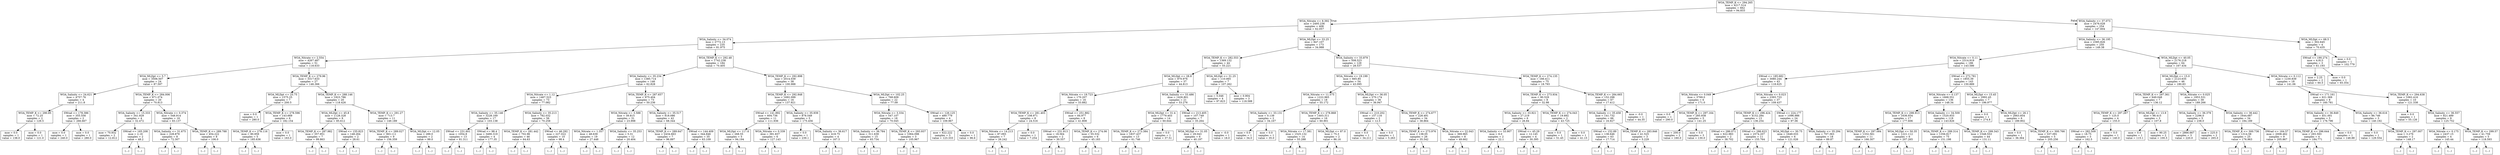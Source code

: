 digraph Tree {
node [shape=box] ;
0 [label="WOA_TEMP_K <= 294.265\nmse = 4217.514\nsamples = 662\nvalue = 94.833"] ;
1 [label="WOA_Nitrate <= 8.392\nmse = 2495.236\nsamples = 408\nvalue = 62.057"] ;
0 -> 1 [labeldistance=2.5, labelangle=45, headlabel="True"] ;
2 [label="WOA_Salinity <= 34.074\nmse = 2772.13\nsamples = 235\nvalue = 81.975"] ;
1 -> 2 ;
3 [label="WOA_Nitrate <= 2.554\nmse = 4267.487\nsamples = 51\nvalue = 118.633"] ;
2 -> 3 ;
4 [label="WOA_MLDpt <= 5.7\nmse = 3506.507\nsamples = 24\nvalue = 87.597"] ;
3 -> 4 ;
5 [label="WOA_Salinity <= 24.621\nmse = 4757.76\nsamples = 4\nvalue = 211.8"] ;
4 -> 5 ;
6 [label="WOA_TEMP_K <= 290.85\nmse = 72.25\nsamples = 2\nvalue = 129.5"] ;
5 -> 6 ;
7 [label="mse = 0.0\nsamples = 1\nvalue = 138.0"] ;
6 -> 7 ;
8 [label="mse = 0.0\nsamples = 1\nvalue = 121.0"] ;
6 -> 8 ;
9 [label="SWrad <= 178.386\nmse = 355.556\nsamples = 2\nvalue = 266.667"] ;
5 -> 9 ;
10 [label="mse = 0.0\nsamples = 1\nvalue = 240.0"] ;
9 -> 10 ;
11 [label="mse = 0.0\nsamples = 1\nvalue = 280.0"] ;
9 -> 11 ;
12 [label="WOA_TEMP_K <= 284.006\nmse = 971.074\nsamples = 20\nvalue = 70.813"] ;
4 -> 12 ;
13 [label="WOA_Salinity <= 15.333\nmse = 341.929\nsamples = 4\nvalue = 32.472"] ;
12 -> 13 ;
14 [label="mse = 70.932\nsamples = 2\nvalue = 12.812"] ;
13 -> 14 ;
15 [label="SWrad <= 165.208\nmse = 2.16\nsamples = 2\nvalue = 48.2"] ;
13 -> 15 ;
16 [label="(...)"] ;
15 -> 16 ;
17 [label="(...)"] ;
15 -> 17 ;
18 [label="WOA_Nitrate <= 0.374\nmse = 548.914\nsamples = 16\nvalue = 83.137"] ;
12 -> 18 ;
19 [label="WOA_Salinity <= 31.675\nmse = 228.879\nsamples = 8\nvalue = 72.307"] ;
18 -> 19 ;
20 [label="(...)"] ;
19 -> 20 ;
23 [label="(...)"] ;
19 -> 23 ;
30 [label="WOA_TEMP_K <= 289.788\nmse = 454.222\nsamples = 8\nvalue = 106.0"] ;
18 -> 30 ;
31 [label="(...)"] ;
30 -> 31 ;
32 [label="(...)"] ;
30 -> 32 ;
43 [label="WOA_TEMP_K <= 279.96\nmse = 3317.633\nsamples = 27\nvalue = 146.366"] ;
3 -> 43 ;
44 [label="WOA_MLDpt <= 25.75\nmse = 1575.25\nsamples = 7\nvalue = 200.5"] ;
43 -> 44 ;
45 [label="mse = 0.0\nsamples = 1\nvalue = 280.0"] ;
44 -> 45 ;
46 [label="WOA_TEMP_K <= 278.596\nmse = 143.669\nsamples = 6\nvalue = 182.154"] ;
44 -> 46 ;
47 [label="WOA_TEMP_K <= 278.116\nmse = 90.959\nsamples = 5\nvalue = 185.636"] ;
46 -> 47 ;
48 [label="(...)"] ;
47 -> 48 ;
53 [label="(...)"] ;
47 -> 53 ;
54 [label="mse = 0.0\nsamples = 1\nvalue = 163.0"] ;
46 -> 54 ;
55 [label="WOA_TEMP_K <= 288.146\nmse = 1923.786\nsamples = 20\nvalue = 118.426"] ;
43 -> 55 ;
56 [label="WOA_MLDpt <= 45.8\nmse = 1128.328\nsamples = 9\nvalue = 85.612"] ;
55 -> 56 ;
57 [label="WOA_TEMP_K <= 287.982\nmse = 357.951\nsamples = 7\nvalue = 99.863"] ;
56 -> 57 ;
58 [label="(...)"] ;
57 -> 58 ;
69 [label="(...)"] ;
57 -> 69 ;
70 [label="SWrad <= 155.823\nmse = 148.264\nsamples = 2\nvalue = 28.61"] ;
56 -> 70 ;
71 [label="(...)"] ;
70 -> 71 ;
72 [label="(...)"] ;
70 -> 72 ;
73 [label="WOA_TEMP_K <= 291.27\nmse = 713.7\nsamples = 11\nvalue = 149.189"] ;
55 -> 73 ;
74 [label="WOA_TEMP_K <= 289.027\nmse = 363.111\nsamples = 9\nvalue = 156.359"] ;
73 -> 74 ;
75 [label="(...)"] ;
74 -> 75 ;
76 [label="(...)"] ;
74 -> 76 ;
91 [label="WOA_MLDpt <= 12.05\nmse = 289.0\nsamples = 2\nvalue = 99.0"] ;
73 -> 91 ;
92 [label="(...)"] ;
91 -> 92 ;
93 [label="(...)"] ;
91 -> 93 ;
94 [label="WOA_TEMP_K <= 292.48\nmse = 1742.238\nsamples = 184\nvalue = 70.405"] ;
2 -> 94 ;
95 [label="WOA_Salinity <= 35.234\nmse = 1385.714\nsamples = 146\nvalue = 62.828"] ;
94 -> 95 ;
96 [label="WOA_Nitrate <= 1.12\nmse = 1467.523\nsamples = 73\nvalue = 77.082"] ;
95 -> 96 ;
97 [label="WOA_Salinity <= 35.146\nmse = 3228.169\nsamples = 17\nvalue = 103.138"] ;
96 -> 97 ;
98 [label="SWrad <= 231.601\nmse = 1054.8\nsamples = 13\nvalue = 81.311"] ;
97 -> 98 ;
99 [label="(...)"] ;
98 -> 99 ;
120 [label="(...)"] ;
98 -> 120 ;
123 [label="SWrad <= 98.4\nmse = 3490.319\nsamples = 4\nvalue = 177.35"] ;
97 -> 123 ;
124 [label="(...)"] ;
123 -> 124 ;
125 [label="(...)"] ;
123 -> 125 ;
128 [label="WOA_Salinity <= 35.213\nmse = 782.032\nsamples = 56\nvalue = 70.258"] ;
96 -> 128 ;
129 [label="WOA_TEMP_K <= 281.442\nmse = 702.96\nsamples = 46\nvalue = 64.63"] ;
128 -> 129 ;
130 [label="(...)"] ;
129 -> 130 ;
153 [label="(...)"] ;
129 -> 153 ;
214 [label="SWrad <= 46.292\nmse = 227.022\nsamples = 10\nvalue = 98.4"] ;
128 -> 214 ;
215 [label="(...)"] ;
214 -> 215 ;
216 [label="(...)"] ;
214 -> 216 ;
219 [label="WOA_TEMP_K <= 287.657\nmse = 975.404\nsamples = 73\nvalue = 50.236"] ;
95 -> 219 ;
220 [label="WOA_Nitrate <= 3.588\nmse = 39.815\nsamples = 31\nvalue = 23.998"] ;
219 -> 220 ;
221 [label="WOA_Nitrate <= 1.357\nmse = 48.639\nsamples = 19\nvalue = 27.448"] ;
220 -> 221 ;
222 [label="(...)"] ;
221 -> 222 ;
229 [label="(...)"] ;
221 -> 229 ;
242 [label="WOA_Salinity <= 35.253\nmse = 5.31\nsamples = 12\nvalue = 20.404"] ;
220 -> 242 ;
243 [label="(...)"] ;
242 -> 243 ;
244 [label="(...)"] ;
242 -> 244 ;
249 [label="WOA_Salinity <= 35.517\nmse = 818.086\nsamples = 42\nvalue = 68.344"] ;
219 -> 249 ;
250 [label="WOA_TEMP_K <= 289.647\nmse = 2434.663\nsamples = 7\nvalue = 96.897"] ;
249 -> 250 ;
251 [label="(...)"] ;
250 -> 251 ;
252 [label="(...)"] ;
250 -> 252 ;
261 [label="SWrad <= 144.409\nmse = 344.846\nsamples = 35\nvalue = 63.109"] ;
249 -> 261 ;
262 [label="(...)"] ;
261 -> 262 ;
289 [label="(...)"] ;
261 -> 289 ;
318 [label="WOA_TEMP_K <= 292.898\nmse = 2014.039\nsamples = 38\nvalue = 100.988"] ;
94 -> 318 ;
319 [label="WOA_TEMP_K <= 292.848\nmse = 1692.099\nsamples = 16\nvalue = 137.921"] ;
318 -> 319 ;
320 [label="SWrad <= 141.892\nmse = 604.736\nsamples = 11\nvalue = 111.936"] ;
319 -> 320 ;
321 [label="WOA_MLDpt <= 117.6\nmse = 268.55\nsamples = 5\nvalue = 94.194"] ;
320 -> 321 ;
322 [label="(...)"] ;
321 -> 322 ;
323 [label="(...)"] ;
321 -> 323 ;
326 [label="WOA_Nitrate <= 0.339\nmse = 391.837\nsamples = 6\nvalue = 127.143"] ;
320 -> 326 ;
327 [label="(...)"] ;
326 -> 327 ;
330 [label="(...)"] ;
326 -> 330 ;
333 [label="WOA_Salinity <= 35.939\nmse = 878.549\nsamples = 5\nvalue = 175.456"] ;
319 -> 333 ;
334 [label="mse = 0.0\nsamples = 1\nvalue = 239.1"] ;
333 -> 334 ;
335 [label="WOA_Salinity <= 36.617\nmse = 418.75\nsamples = 4\nvalue = 167.5"] ;
333 -> 335 ;
336 [label="(...)"] ;
335 -> 336 ;
337 [label="(...)"] ;
335 -> 337 ;
338 [label="WOA_MLDpt <= 102.25\nmse = 768.609\nsamples = 22\nvalue = 77.09"] ;
318 -> 338 ;
339 [label="WOA_Nitrate <= 3.334\nmse = 547.107\nsamples = 18\nvalue = 70.045"] ;
338 -> 339 ;
340 [label="WOA_Salinity <= 36.784\nmse = 311.639\nsamples = 15\nvalue = 65.734"] ;
339 -> 340 ;
341 [label="(...)"] ;
340 -> 341 ;
362 [label="(...)"] ;
340 -> 362 ;
365 [label="WOA_TEMP_K <= 293.937\nmse = 1064.098\nsamples = 3\nvalue = 105.967"] ;
339 -> 365 ;
366 [label="(...)"] ;
365 -> 366 ;
367 [label="(...)"] ;
365 -> 367 ;
368 [label="SWrad <= 126.125\nmse = 489.779\nsamples = 4\nvalue = 109.967"] ;
338 -> 368 ;
369 [label="mse = 622.222\nsamples = 3\nvalue = 123.333"] ;
368 -> 369 ;
370 [label="mse = 0.0\nsamples = 1\nvalue = 96.6"] ;
368 -> 370 ;
371 [label="WOA_MLDpt <= 33.25\nmse = 847.107\nsamples = 173\nvalue = 34.988"] ;
1 -> 371 ;
372 [label="WOA_TEMP_K <= 282.553\nmse = 1369.132\nsamples = 44\nvalue = 55.221"] ;
371 -> 372 ;
373 [label="WOA_MLDpt <= 28.8\nmse = 970.976\nsamples = 37\nvalue = 44.813"] ;
372 -> 373 ;
374 [label="WOA_Nitrate <= 19.723\nmse = 170.207\nsamples = 16\nvalue = 33.882"] ;
373 -> 374 ;
375 [label="WOA_TEMP_K <= 281.403\nmse = 108.971\nsamples = 8\nvalue = 24.516"] ;
374 -> 375 ;
376 [label="WOA_Nitrate <= 14.213\nmse = 87.093\nsamples = 7\nvalue = 26.242"] ;
375 -> 376 ;
377 [label="(...)"] ;
376 -> 377 ;
378 [label="(...)"] ;
376 -> 378 ;
379 [label="mse = 0.0\nsamples = 1\nvalue = 7.254"] ;
375 -> 379 ;
380 [label="SWrad <= 251.882\nmse = 84.977\nsamples = 8\nvalue = 41.808"] ;
374 -> 380 ;
381 [label="SWrad <= 231.913\nmse = 18.564\nsamples = 2\nvalue = 30.557"] ;
380 -> 381 ;
382 [label="(...)"] ;
381 -> 382 ;
383 [label="(...)"] ;
381 -> 383 ;
384 [label="WOA_TEMP_K <= 274.06\nmse = 55.532\nsamples = 6\nvalue = 45.183"] ;
380 -> 384 ;
385 [label="(...)"] ;
384 -> 385 ;
386 [label="(...)"] ;
384 -> 386 ;
387 [label="WOA_Salinity <= 33.486\nmse = 1426.801\nsamples = 21\nvalue = 53.276"] ;
373 -> 387 ;
388 [label="WOA_MLDpt <= 31.4\nmse = 1779.403\nsamples = 14\nvalue = 60.644"] ;
387 -> 388 ;
389 [label="WOA_TEMP_K <= 273.384\nmse = 1837.437\nsamples = 13\nvalue = 61.746"] ;
388 -> 389 ;
390 [label="(...)"] ;
389 -> 390 ;
391 [label="(...)"] ;
389 -> 391 ;
392 [label="mse = 0.0\nsamples = 1\nvalue = 37.51"] ;
388 -> 392 ;
393 [label="SWrad <= 213.405\nmse = 107.749\nsamples = 7\nvalue = 35.264"] ;
387 -> 393 ;
394 [label="WOA_MLDpt <= 31.05\nmse = 29.043\nsamples = 6\nvalue = 40.197"] ;
393 -> 394 ;
395 [label="(...)"] ;
394 -> 395 ;
398 [label="(...)"] ;
394 -> 398 ;
405 [label="mse = -0.0\nsamples = 1\nvalue = 18.0"] ;
393 -> 405 ;
406 [label="WOA_MLDpt <= 31.25\nmse = 110.065\nsamples = 7\nvalue = 107.262"] ;
372 -> 406 ;
407 [label="mse = 5.046\nsamples = 4\nvalue = 97.823"] ;
406 -> 407 ;
408 [label="mse = 0.904\nsamples = 3\nvalue = 118.588"] ;
406 -> 408 ;
409 [label="WOA_Salinity <= 33.879\nmse = 508.523\nsamples = 129\nvalue = 28.537"] ;
371 -> 409 ;
410 [label="WOA_Nitrate <= 19.199\nmse = 665.85\nsamples = 54\nvalue = 43.095"] ;
409 -> 410 ;
411 [label="WOA_Nitrate <= 11.575\nmse = 1222.965\nsamples = 18\nvalue = 55.172"] ;
410 -> 411 ;
412 [label="WOA_Salinity <= 33.131\nmse = 0.139\nsamples = 2\nvalue = 34.167"] ;
411 -> 412 ;
413 [label="mse = 0.0\nsamples = 1\nvalue = 34.0"] ;
412 -> 413 ;
414 [label="mse = 0.0\nsamples = 1\nvalue = 35.0"] ;
412 -> 414 ;
415 [label="WOA_TEMP_K <= 278.868\nmse = 1403.311\nsamples = 16\nvalue = 60.901"] ;
411 -> 415 ;
416 [label="WOA_Nitrate <= 17.381\nmse = 1525.132\nsamples = 14\nvalue = 55.288"] ;
415 -> 416 ;
417 [label="(...)"] ;
416 -> 417 ;
418 [label="(...)"] ;
416 -> 418 ;
423 [label="WOA_MLDpt <= 87.0\nmse = 75.3\nsamples = 2\nvalue = 86.16"] ;
415 -> 423 ;
424 [label="(...)"] ;
423 -> 424 ;
425 [label="(...)"] ;
423 -> 425 ;
426 [label="WOA_MLDpt <= 36.05\nmse = 270.174\nsamples = 36\nvalue = 36.947"] ;
410 -> 426 ;
427 [label="SWrad <= 210.202\nmse = 157.116\nsamples = 2\nvalue = 12.5"] ;
426 -> 427 ;
428 [label="mse = 0.0\nsamples = 1\nvalue = 34.211"] ;
427 -> 428 ;
429 [label="mse = 0.0\nsamples = 1\nvalue = 5.263"] ;
427 -> 429 ;
430 [label="WOA_TEMP_K <= 274.677\nmse = 228.491\nsamples = 34\nvalue = 38.864"] ;
426 -> 430 ;
431 [label="WOA_TEMP_K <= 273.976\nmse = 138.05\nsamples = 26\nvalue = 35.542"] ;
430 -> 431 ;
432 [label="(...)"] ;
431 -> 432 ;
471 [label="(...)"] ;
431 -> 471 ;
478 [label="WOA_Nitrate <= 22.043\nmse = 369.965\nsamples = 8\nvalue = 49.662"] ;
430 -> 478 ;
479 [label="(...)"] ;
478 -> 479 ;
488 [label="(...)"] ;
478 -> 488 ;
493 [label="WOA_TEMP_K <= 274.135\nmse = 166.411\nsamples = 75\nvalue = 18.793"] ;
409 -> 493 ;
494 [label="WOA_TEMP_K <= 273.934\nmse = 90.529\nsamples = 8\nvalue = 32.98"] ;
493 -> 494 ;
495 [label="WOA_Salinity <= 33.921\nmse = 27.219\nsamples = 6\nvalue = 26.84"] ;
494 -> 495 ;
496 [label="WOA_Salinity <= 33.907\nmse = 8.0\nsamples = 2\nvalue = 22.1"] ;
495 -> 496 ;
497 [label="(...)"] ;
496 -> 497 ;
498 [label="(...)"] ;
496 -> 498 ;
499 [label="SWrad <= 45.29\nmse = 12.145\nsamples = 4\nvalue = 30.395"] ;
495 -> 499 ;
500 [label="(...)"] ;
499 -> 500 ;
501 [label="(...)"] ;
499 -> 501 ;
506 [label="WOA_TEMP_K <= 274.043\nmse = 19.892\nsamples = 2\nvalue = 43.725"] ;
494 -> 506 ;
507 [label="mse = 0.0\nsamples = 1\nvalue = 51.45"] ;
506 -> 507 ;
508 [label="mse = 0.0\nsamples = 1\nvalue = 41.15"] ;
506 -> 508 ;
509 [label="WOA_TEMP_K <= 284.665\nmse = 152.298\nsamples = 67\nvalue = 17.412"] ;
493 -> 509 ;
510 [label="WOA_Salinity <= 35.458\nmse = 141.732\nsamples = 66\nvalue = 16.927"] ;
509 -> 510 ;
511 [label="SWrad <= 152.89\nmse = 138.646\nsamples = 63\nvalue = 17.714"] ;
510 -> 511 ;
512 [label="(...)"] ;
511 -> 512 ;
535 [label="(...)"] ;
511 -> 535 ;
582 [label="WOA_TEMP_K <= 283.846\nmse = 41.525\nsamples = 3\nvalue = 5.229"] ;
510 -> 582 ;
583 [label="(...)"] ;
582 -> 583 ;
586 [label="(...)"] ;
582 -> 586 ;
587 [label="mse = -0.0\nsamples = 1\nvalue = 44.35"] ;
509 -> 587 ;
588 [label="WOA_Salinity <= 37.073\nmse = 2476.028\nsamples = 254\nvalue = 147.604"] ;
0 -> 588 [labeldistance=2.5, labelangle=-45, headlabel="False"] ;
589 [label="WOA_Salinity <= 36.195\nmse = 2385.826\nsamples = 250\nvalue = 149.38"] ;
588 -> 589 ;
590 [label="WOA_Nitrate <= 0.11\nmse = 2314.919\nsamples = 186\nvalue = 143.586"] ;
589 -> 590 ;
591 [label="SWrad <= 185.682\nmse = 3080.244\nsamples = 43\nvalue = 118.625"] ;
590 -> 591 ;
592 [label="WOA_Nitrate <= 0.049\nmse = 3769.0\nsamples = 6\nvalue = 171.0"] ;
591 -> 592 ;
593 [label="mse = 0.0\nsamples = 1\nvalue = 290.0"] ;
592 -> 593 ;
594 [label="WOA_TEMP_K <= 297.164\nmse = 285.938\nsamples = 5\nvalue = 141.25"] ;
592 -> 594 ;
595 [label="mse = 200.0\nsamples = 2\nvalue = 160.0"] ;
594 -> 595 ;
596 [label="mse = 0.0\nsamples = 3\nvalue = 130.0"] ;
594 -> 596 ;
597 [label="WOA_Nitrate <= 0.023\nmse = 2393.733\nsamples = 37\nvalue = 109.437"] ;
591 -> 597 ;
598 [label="WOA_TEMP_K <= 296.424\nmse = 4152.284\nsamples = 13\nvalue = 136.254"] ;
597 -> 598 ;
599 [label="SWrad <= 286.071\nmse = 622.983\nsamples = 2\nvalue = 38.702"] ;
598 -> 599 ;
600 [label="(...)"] ;
599 -> 600 ;
601 [label="(...)"] ;
599 -> 601 ;
602 [label="SWrad <= 286.623\nmse = 2574.207\nsamples = 11\nvalue = 155.764"] ;
598 -> 602 ;
603 [label="(...)"] ;
602 -> 603 ;
616 [label="(...)"] ;
602 -> 616 ;
623 [label="SWrad <= 224.177\nmse = 1096.986\nsamples = 24\nvalue = 97.06"] ;
597 -> 623 ;
624 [label="WOA_MLDpt <= 30.75\nmse = 1649.033\nsamples = 6\nvalue = 121.026"] ;
623 -> 624 ;
625 [label="(...)"] ;
624 -> 625 ;
632 [label="(...)"] ;
624 -> 632 ;
633 [label="WOA_Salinity <= 35.294\nmse = 707.363\nsamples = 18\nvalue = 89.87"] ;
623 -> 633 ;
634 [label="(...)"] ;
633 -> 634 ;
655 [label="(...)"] ;
633 -> 655 ;
668 [label="SWrad <= 272.781\nmse = 1855.39\nsamples = 143\nvalue = 150.889"] ;
590 -> 668 ;
669 [label="WOA_Nitrate <= 0.137\nmse = 1668.551\nsamples = 136\nvalue = 148.34"] ;
668 -> 669 ;
670 [label="WOA_TEMP_K <= 298.913\nmse = 1636.934\nsamples = 17\nvalue = 177.606"] ;
669 -> 670 ;
671 [label="WOA_TEMP_K <= 297.084\nmse = 1332.561\nsamples = 11\nvalue = 166.307"] ;
670 -> 671 ;
672 [label="(...)"] ;
671 -> 672 ;
675 [label="(...)"] ;
671 -> 675 ;
684 [label="WOA_MLDpt <= 50.35\nmse = 1221.112\nsamples = 6\nvalue = 207.265"] ;
670 -> 684 ;
685 [label="(...)"] ;
684 -> 685 ;
686 [label="(...)"] ;
684 -> 686 ;
687 [label="WOA_Salinity <= 34.509\nmse = 1520.933\nsamples = 119\nvalue = 143.826"] ;
669 -> 687 ;
688 [label="WOA_TEMP_K <= 299.314\nmse = 1356.817\nsamples = 75\nvalue = 151.198"] ;
687 -> 688 ;
689 [label="(...)"] ;
688 -> 689 ;
778 [label="(...)"] ;
688 -> 778 ;
801 [label="WOA_TEMP_K <= 299.343\nmse = 1548.553\nsamples = 44\nvalue = 131.11"] ;
687 -> 801 ;
802 [label="(...)"] ;
801 -> 802 ;
847 [label="(...)"] ;
801 -> 847 ;
874 [label="WOA_MLDpt <= 15.45\nmse = 2992.45\nsamples = 7\nvalue = 196.977"] ;
668 -> 874 ;
875 [label="mse = 0.0\nsamples = 1\nvalue = 274.8"] ;
874 -> 875 ;
876 [label="WOA_MLDpt <= 26.1\nmse = 2663.854\nsamples = 6\nvalue = 189.902"] ;
874 -> 876 ;
877 [label="mse = 0.0\nsamples = 1\nvalue = 36.364"] ;
876 -> 877 ;
878 [label="WOA_TEMP_K <= 300.766\nmse = 337.091\nsamples = 5\nvalue = 205.256"] ;
876 -> 878 ;
879 [label="(...)"] ;
878 -> 879 ;
886 [label="(...)"] ;
878 -> 886 ;
887 [label="WOA_MLDpt <= 40.05\nmse = 2176.218\nsamples = 64\nvalue = 167.434"] ;
589 -> 887 ;
888 [label="WOA_MLDpt <= 15.0\nmse = 2123.635\nsamples = 46\nvalue = 180.83"] ;
887 -> 888 ;
889 [label="WOA_TEMP_K <= 297.361\nmse = 649.048\nsamples = 7\nvalue = 136.12"] ;
888 -> 889 ;
890 [label="WOA_TEMP_K <= 297.267\nmse = 125.0\nsamples = 4\nvalue = 155.0"] ;
889 -> 890 ;
891 [label="SWrad <= 282.509\nmse = 18.75\nsamples = 3\nvalue = 162.5"] ;
890 -> 891 ;
892 [label="(...)"] ;
891 -> 892 ;
893 [label="(...)"] ;
891 -> 893 ;
894 [label="mse = 0.0\nsamples = 1\nvalue = 140.0"] ;
890 -> 894 ;
895 [label="WOA_MLDpt <= 13.9\nmse = 98.415\nsamples = 3\nvalue = 107.8"] ;
889 -> 895 ;
896 [label="mse = 0.0\nsamples = 1\nvalue = 115.1"] ;
895 -> 896 ;
897 [label="mse = 90.25\nsamples = 2\nvalue = 100.5"] ;
895 -> 897 ;
898 [label="WOA_Nitrate <= 0.025\nmse = 1953.531\nsamples = 39\nvalue = 189.266"] ;
888 -> 898 ;
899 [label="WOA_Salinity <= 36.379\nmse = 2296.0\nsamples = 5\nvalue = 238.0"] ;
898 -> 899 ;
900 [label="mse = 2866.667\nsamples = 3\nvalue = 220.0"] ;
899 -> 900 ;
901 [label="mse = 225.0\nsamples = 2\nvalue = 265.0"] ;
899 -> 901 ;
902 [label="WOA_Salinity <= 36.442\nmse = 1644.687\nsamples = 34\nvalue = 184.189"] ;
898 -> 902 ;
903 [label="WOA_TEMP_K <= 300.736\nmse = 1314.58\nsamples = 25\nvalue = 176.963"] ;
902 -> 903 ;
904 [label="(...)"] ;
903 -> 904 ;
917 [label="(...)"] ;
903 -> 917 ;
920 [label="SWrad <= 164.57\nmse = 2008.462\nsamples = 9\nvalue = 205.867"] ;
902 -> 920 ;
921 [label="(...)"] ;
920 -> 921 ;
922 [label="(...)"] ;
920 -> 922 ;
929 [label="WOA_Nitrate <= 0.112\nmse = 1230.839\nsamples = 18\nvalue = 141.06"] ;
887 -> 929 ;
930 [label="SWrad <= 171.161\nmse = 621.369\nsamples = 8\nvalue = 160.781"] ;
929 -> 930 ;
931 [label="WOA_Salinity <= 36.849\nmse = 451.001\nsamples = 5\nvalue = 176.796"] ;
930 -> 931 ;
932 [label="WOA_TEMP_K <= 296.644\nmse = 293.593\nsamples = 4\nvalue = 184.771"] ;
931 -> 932 ;
933 [label="(...)"] ;
932 -> 933 ;
934 [label="(...)"] ;
932 -> 934 ;
937 [label="mse = 0.0\nsamples = 1\nvalue = 148.88"] ;
931 -> 937 ;
938 [label="WOA_Salinity <= 36.616\nmse = 86.746\nsamples = 3\nvalue = 140.192"] ;
930 -> 938 ;
939 [label="mse = 0.0\nsamples = 1\nvalue = 129.554"] ;
938 -> 939 ;
940 [label="WOA_TEMP_K <= 297.007\nmse = 3.276\nsamples = 2\nvalue = 148.17"] ;
938 -> 940 ;
941 [label="(...)"] ;
940 -> 941 ;
942 [label="(...)"] ;
940 -> 942 ;
943 [label="WOA_TEMP_K <= 294.638\nmse = 1062.416\nsamples = 10\nvalue = 121.338"] ;
929 -> 943 ;
944 [label="mse = 0.0\nsamples = 1\nvalue = 55.126"] ;
943 -> 944 ;
945 [label="WOA_Salinity <= 36.557\nmse = 821.489\nsamples = 9\nvalue = 125.752"] ;
943 -> 945 ;
946 [label="WOA_Nitrate <= 0.175\nmse = 2437.15\nsamples = 4\nvalue = 145.44"] ;
945 -> 946 ;
947 [label="(...)"] ;
946 -> 947 ;
948 [label="(...)"] ;
946 -> 948 ;
951 [label="WOA_TEMP_K <= 299.57\nmse = 41.759\nsamples = 5\nvalue = 118.593"] ;
945 -> 951 ;
952 [label="(...)"] ;
951 -> 952 ;
959 [label="(...)"] ;
951 -> 959 ;
960 [label="WOA_MLDpt <= 68.5\nmse = 302.645\nsamples = 4\nvalue = 70.435"] ;
588 -> 960 ;
961 [label="SWrad <= 190.274\nmse = 4.813\nsamples = 3\nvalue = 61.193"] ;
960 -> 961 ;
962 [label="mse = 2.25\nsamples = 2\nvalue = 60.5"] ;
961 -> 962 ;
963 [label="mse = 0.0\nsamples = 1\nvalue = 65.354"] ;
961 -> 963 ;
964 [label="mse = 0.0\nsamples = 1\nvalue = 102.779"] ;
960 -> 964 ;
}